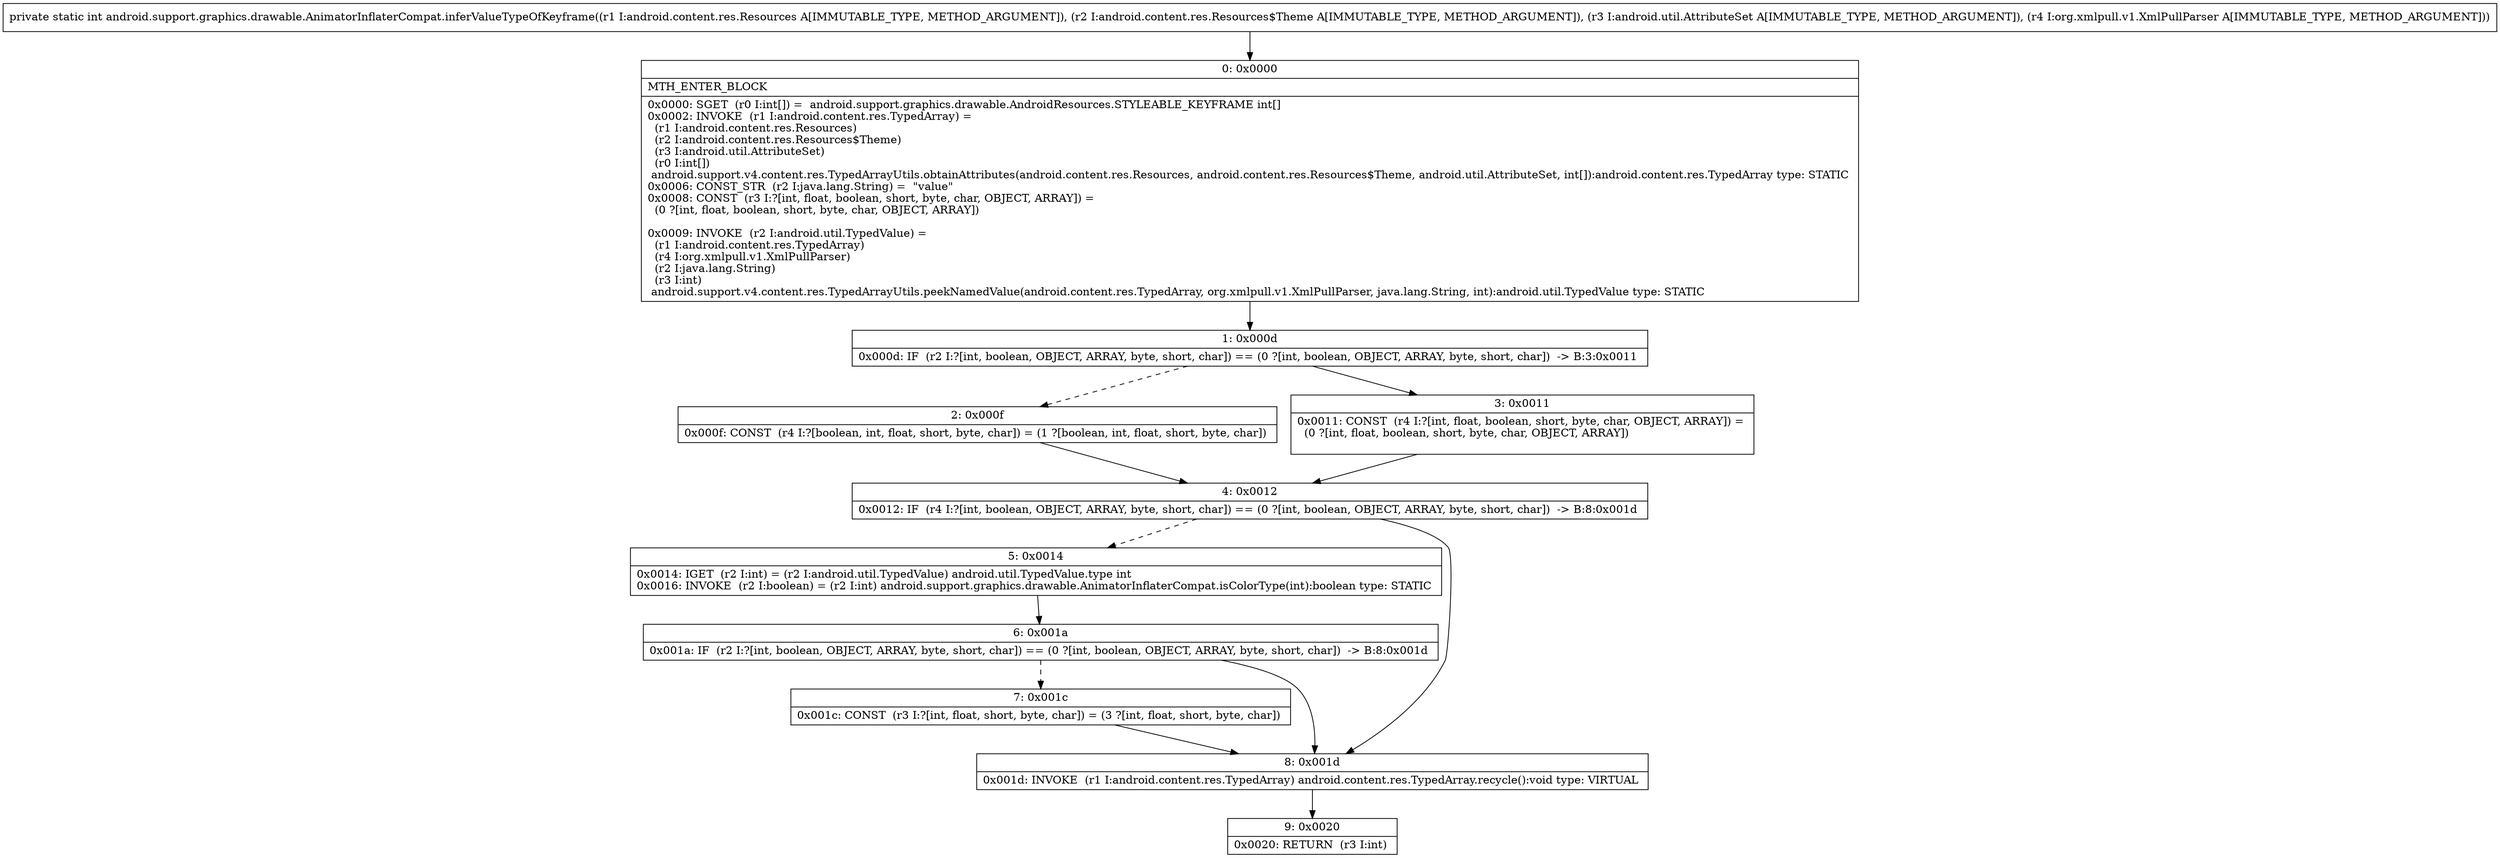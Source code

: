 digraph "CFG forandroid.support.graphics.drawable.AnimatorInflaterCompat.inferValueTypeOfKeyframe(Landroid\/content\/res\/Resources;Landroid\/content\/res\/Resources$Theme;Landroid\/util\/AttributeSet;Lorg\/xmlpull\/v1\/XmlPullParser;)I" {
Node_0 [shape=record,label="{0\:\ 0x0000|MTH_ENTER_BLOCK\l|0x0000: SGET  (r0 I:int[]) =  android.support.graphics.drawable.AndroidResources.STYLEABLE_KEYFRAME int[] \l0x0002: INVOKE  (r1 I:android.content.res.TypedArray) = \l  (r1 I:android.content.res.Resources)\l  (r2 I:android.content.res.Resources$Theme)\l  (r3 I:android.util.AttributeSet)\l  (r0 I:int[])\l android.support.v4.content.res.TypedArrayUtils.obtainAttributes(android.content.res.Resources, android.content.res.Resources$Theme, android.util.AttributeSet, int[]):android.content.res.TypedArray type: STATIC \l0x0006: CONST_STR  (r2 I:java.lang.String) =  \"value\" \l0x0008: CONST  (r3 I:?[int, float, boolean, short, byte, char, OBJECT, ARRAY]) = \l  (0 ?[int, float, boolean, short, byte, char, OBJECT, ARRAY])\l \l0x0009: INVOKE  (r2 I:android.util.TypedValue) = \l  (r1 I:android.content.res.TypedArray)\l  (r4 I:org.xmlpull.v1.XmlPullParser)\l  (r2 I:java.lang.String)\l  (r3 I:int)\l android.support.v4.content.res.TypedArrayUtils.peekNamedValue(android.content.res.TypedArray, org.xmlpull.v1.XmlPullParser, java.lang.String, int):android.util.TypedValue type: STATIC \l}"];
Node_1 [shape=record,label="{1\:\ 0x000d|0x000d: IF  (r2 I:?[int, boolean, OBJECT, ARRAY, byte, short, char]) == (0 ?[int, boolean, OBJECT, ARRAY, byte, short, char])  \-\> B:3:0x0011 \l}"];
Node_2 [shape=record,label="{2\:\ 0x000f|0x000f: CONST  (r4 I:?[boolean, int, float, short, byte, char]) = (1 ?[boolean, int, float, short, byte, char]) \l}"];
Node_3 [shape=record,label="{3\:\ 0x0011|0x0011: CONST  (r4 I:?[int, float, boolean, short, byte, char, OBJECT, ARRAY]) = \l  (0 ?[int, float, boolean, short, byte, char, OBJECT, ARRAY])\l \l}"];
Node_4 [shape=record,label="{4\:\ 0x0012|0x0012: IF  (r4 I:?[int, boolean, OBJECT, ARRAY, byte, short, char]) == (0 ?[int, boolean, OBJECT, ARRAY, byte, short, char])  \-\> B:8:0x001d \l}"];
Node_5 [shape=record,label="{5\:\ 0x0014|0x0014: IGET  (r2 I:int) = (r2 I:android.util.TypedValue) android.util.TypedValue.type int \l0x0016: INVOKE  (r2 I:boolean) = (r2 I:int) android.support.graphics.drawable.AnimatorInflaterCompat.isColorType(int):boolean type: STATIC \l}"];
Node_6 [shape=record,label="{6\:\ 0x001a|0x001a: IF  (r2 I:?[int, boolean, OBJECT, ARRAY, byte, short, char]) == (0 ?[int, boolean, OBJECT, ARRAY, byte, short, char])  \-\> B:8:0x001d \l}"];
Node_7 [shape=record,label="{7\:\ 0x001c|0x001c: CONST  (r3 I:?[int, float, short, byte, char]) = (3 ?[int, float, short, byte, char]) \l}"];
Node_8 [shape=record,label="{8\:\ 0x001d|0x001d: INVOKE  (r1 I:android.content.res.TypedArray) android.content.res.TypedArray.recycle():void type: VIRTUAL \l}"];
Node_9 [shape=record,label="{9\:\ 0x0020|0x0020: RETURN  (r3 I:int) \l}"];
MethodNode[shape=record,label="{private static int android.support.graphics.drawable.AnimatorInflaterCompat.inferValueTypeOfKeyframe((r1 I:android.content.res.Resources A[IMMUTABLE_TYPE, METHOD_ARGUMENT]), (r2 I:android.content.res.Resources$Theme A[IMMUTABLE_TYPE, METHOD_ARGUMENT]), (r3 I:android.util.AttributeSet A[IMMUTABLE_TYPE, METHOD_ARGUMENT]), (r4 I:org.xmlpull.v1.XmlPullParser A[IMMUTABLE_TYPE, METHOD_ARGUMENT])) }"];
MethodNode -> Node_0;
Node_0 -> Node_1;
Node_1 -> Node_2[style=dashed];
Node_1 -> Node_3;
Node_2 -> Node_4;
Node_3 -> Node_4;
Node_4 -> Node_5[style=dashed];
Node_4 -> Node_8;
Node_5 -> Node_6;
Node_6 -> Node_7[style=dashed];
Node_6 -> Node_8;
Node_7 -> Node_8;
Node_8 -> Node_9;
}


